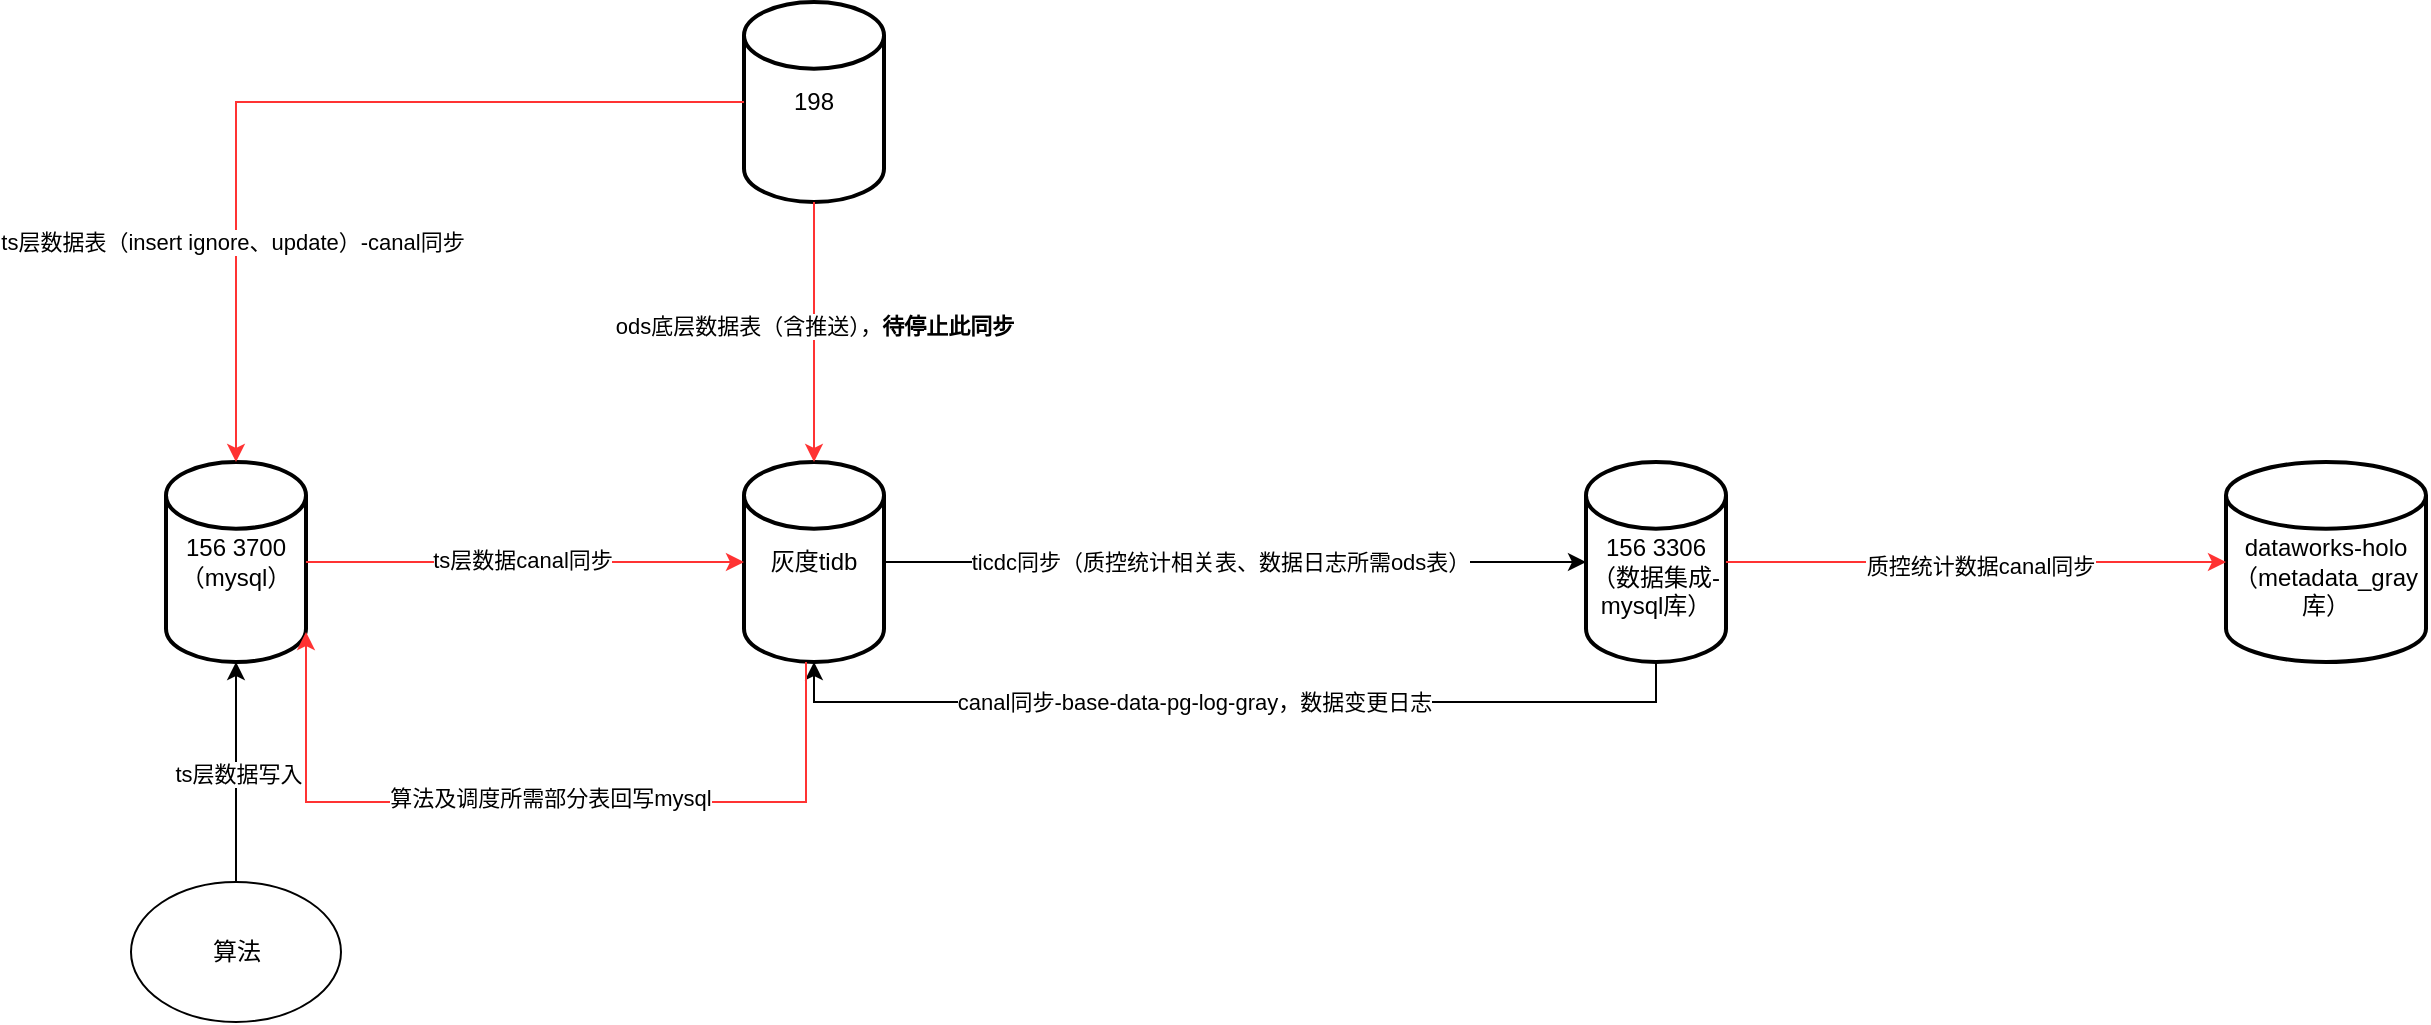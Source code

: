 <mxfile version="24.7.6">
  <diagram name="第 1 页" id="GElzimhvaP8VyL-UQjL8">
    <mxGraphModel dx="1216" dy="665" grid="1" gridSize="10" guides="1" tooltips="1" connect="1" arrows="1" fold="1" page="1" pageScale="1" pageWidth="827" pageHeight="1169" math="0" shadow="0">
      <root>
        <mxCell id="0" />
        <mxCell id="1" parent="0" />
        <mxCell id="7TIMydjO0EbAiF-y4B0n-2" value="156 3700（mysql）" style="strokeWidth=2;html=1;shape=mxgraph.flowchart.database;whiteSpace=wrap;" vertex="1" parent="1">
          <mxGeometry x="90" y="240" width="70" height="100" as="geometry" />
        </mxCell>
        <mxCell id="7TIMydjO0EbAiF-y4B0n-3" value="&lt;div&gt;&lt;br&gt;&lt;/div&gt;156 3306&lt;br&gt;（数据集成-mysql库）" style="strokeWidth=2;html=1;shape=mxgraph.flowchart.database;whiteSpace=wrap;" vertex="1" parent="1">
          <mxGeometry x="800" y="240" width="70" height="100" as="geometry" />
        </mxCell>
        <mxCell id="7TIMydjO0EbAiF-y4B0n-4" value="算法" style="ellipse;whiteSpace=wrap;html=1;" vertex="1" parent="1">
          <mxGeometry x="72.5" y="450" width="105" height="70" as="geometry" />
        </mxCell>
        <mxCell id="7TIMydjO0EbAiF-y4B0n-6" style="edgeStyle=orthogonalEdgeStyle;rounded=0;orthogonalLoop=1;jettySize=auto;html=1;entryX=0.5;entryY=1;entryDx=0;entryDy=0;entryPerimeter=0;" edge="1" parent="1" source="7TIMydjO0EbAiF-y4B0n-4" target="7TIMydjO0EbAiF-y4B0n-2">
          <mxGeometry relative="1" as="geometry" />
        </mxCell>
        <mxCell id="7TIMydjO0EbAiF-y4B0n-7" value="ts层数据写入" style="edgeLabel;html=1;align=center;verticalAlign=middle;resizable=0;points=[];" vertex="1" connectable="0" parent="7TIMydjO0EbAiF-y4B0n-6">
          <mxGeometry x="-0.012" y="-1" relative="1" as="geometry">
            <mxPoint as="offset" />
          </mxGeometry>
        </mxCell>
        <mxCell id="7TIMydjO0EbAiF-y4B0n-9" value="灰度tidb" style="strokeWidth=2;html=1;shape=mxgraph.flowchart.database;whiteSpace=wrap;" vertex="1" parent="1">
          <mxGeometry x="379" y="240" width="70" height="100" as="geometry" />
        </mxCell>
        <mxCell id="7TIMydjO0EbAiF-y4B0n-10" style="edgeStyle=orthogonalEdgeStyle;rounded=0;orthogonalLoop=1;jettySize=auto;html=1;entryX=0;entryY=0.5;entryDx=0;entryDy=0;entryPerimeter=0;strokeColor=#FF3333;" edge="1" parent="1" source="7TIMydjO0EbAiF-y4B0n-2" target="7TIMydjO0EbAiF-y4B0n-9">
          <mxGeometry relative="1" as="geometry" />
        </mxCell>
        <mxCell id="7TIMydjO0EbAiF-y4B0n-11" value="ts层数据canal同步" style="edgeLabel;html=1;align=center;verticalAlign=middle;resizable=0;points=[];" vertex="1" connectable="0" parent="7TIMydjO0EbAiF-y4B0n-10">
          <mxGeometry x="-0.026" y="1" relative="1" as="geometry">
            <mxPoint x="1" as="offset" />
          </mxGeometry>
        </mxCell>
        <mxCell id="7TIMydjO0EbAiF-y4B0n-12" style="edgeStyle=orthogonalEdgeStyle;rounded=0;orthogonalLoop=1;jettySize=auto;html=1;entryX=0;entryY=0.5;entryDx=0;entryDy=0;entryPerimeter=0;" edge="1" parent="1" source="7TIMydjO0EbAiF-y4B0n-9" target="7TIMydjO0EbAiF-y4B0n-3">
          <mxGeometry relative="1" as="geometry" />
        </mxCell>
        <mxCell id="7TIMydjO0EbAiF-y4B0n-21" value="ticdc同步（质控统计相关表、数据日志所需ods表）" style="edgeLabel;html=1;align=center;verticalAlign=middle;resizable=0;points=[];" vertex="1" connectable="0" parent="7TIMydjO0EbAiF-y4B0n-12">
          <mxGeometry x="-0.046" relative="1" as="geometry">
            <mxPoint as="offset" />
          </mxGeometry>
        </mxCell>
        <mxCell id="7TIMydjO0EbAiF-y4B0n-13" value="&lt;div&gt;&lt;br&gt;&lt;/div&gt;dataworks-holo（metadata_gray库）" style="strokeWidth=2;html=1;shape=mxgraph.flowchart.database;whiteSpace=wrap;" vertex="1" parent="1">
          <mxGeometry x="1120" y="240" width="100" height="100" as="geometry" />
        </mxCell>
        <mxCell id="7TIMydjO0EbAiF-y4B0n-14" style="edgeStyle=orthogonalEdgeStyle;rounded=0;orthogonalLoop=1;jettySize=auto;html=1;entryX=0;entryY=0.5;entryDx=0;entryDy=0;entryPerimeter=0;strokeColor=#FF3333;" edge="1" parent="1" source="7TIMydjO0EbAiF-y4B0n-3" target="7TIMydjO0EbAiF-y4B0n-13">
          <mxGeometry relative="1" as="geometry" />
        </mxCell>
        <mxCell id="7TIMydjO0EbAiF-y4B0n-15" value="质控统计数据canal同步" style="edgeLabel;html=1;align=center;verticalAlign=middle;resizable=0;points=[];" vertex="1" connectable="0" parent="7TIMydjO0EbAiF-y4B0n-14">
          <mxGeometry x="0.01" y="-2" relative="1" as="geometry">
            <mxPoint as="offset" />
          </mxGeometry>
        </mxCell>
        <mxCell id="7TIMydjO0EbAiF-y4B0n-16" value="198" style="strokeWidth=2;html=1;shape=mxgraph.flowchart.database;whiteSpace=wrap;" vertex="1" parent="1">
          <mxGeometry x="379" y="10" width="70" height="100" as="geometry" />
        </mxCell>
        <mxCell id="7TIMydjO0EbAiF-y4B0n-17" style="edgeStyle=orthogonalEdgeStyle;rounded=0;orthogonalLoop=1;jettySize=auto;html=1;entryX=0.5;entryY=0;entryDx=0;entryDy=0;entryPerimeter=0;strokeColor=#FF3333;" edge="1" parent="1" source="7TIMydjO0EbAiF-y4B0n-16" target="7TIMydjO0EbAiF-y4B0n-9">
          <mxGeometry relative="1" as="geometry" />
        </mxCell>
        <mxCell id="7TIMydjO0EbAiF-y4B0n-18" value="ods底层数据表（含推送），&lt;b&gt;待停止此同步&lt;/b&gt;" style="edgeLabel;html=1;align=center;verticalAlign=middle;resizable=0;points=[];" vertex="1" connectable="0" parent="7TIMydjO0EbAiF-y4B0n-17">
          <mxGeometry x="-0.049" relative="1" as="geometry">
            <mxPoint as="offset" />
          </mxGeometry>
        </mxCell>
        <mxCell id="7TIMydjO0EbAiF-y4B0n-19" style="edgeStyle=orthogonalEdgeStyle;rounded=0;orthogonalLoop=1;jettySize=auto;html=1;entryX=0.5;entryY=0;entryDx=0;entryDy=0;entryPerimeter=0;strokeColor=#FF3333;" edge="1" parent="1" source="7TIMydjO0EbAiF-y4B0n-16" target="7TIMydjO0EbAiF-y4B0n-2">
          <mxGeometry relative="1" as="geometry" />
        </mxCell>
        <mxCell id="7TIMydjO0EbAiF-y4B0n-20" value="ts层数据表（insert ignore、update）-canal同步" style="edgeLabel;html=1;align=center;verticalAlign=middle;resizable=0;points=[];" vertex="1" connectable="0" parent="7TIMydjO0EbAiF-y4B0n-19">
          <mxGeometry x="0.492" y="-2" relative="1" as="geometry">
            <mxPoint as="offset" />
          </mxGeometry>
        </mxCell>
        <mxCell id="7TIMydjO0EbAiF-y4B0n-25" style="edgeStyle=orthogonalEdgeStyle;rounded=0;orthogonalLoop=1;jettySize=auto;html=1;entryX=0.5;entryY=1;entryDx=0;entryDy=0;entryPerimeter=0;" edge="1" parent="1" source="7TIMydjO0EbAiF-y4B0n-3" target="7TIMydjO0EbAiF-y4B0n-9">
          <mxGeometry relative="1" as="geometry">
            <Array as="points">
              <mxPoint x="835" y="360" />
              <mxPoint x="414" y="360" />
            </Array>
          </mxGeometry>
        </mxCell>
        <mxCell id="7TIMydjO0EbAiF-y4B0n-28" value="canal同步-base-data-pg-log-gray，数据变更日志" style="edgeLabel;html=1;align=center;verticalAlign=middle;resizable=0;points=[];" vertex="1" connectable="0" parent="7TIMydjO0EbAiF-y4B0n-25">
          <mxGeometry x="0.088" relative="1" as="geometry">
            <mxPoint as="offset" />
          </mxGeometry>
        </mxCell>
        <mxCell id="7TIMydjO0EbAiF-y4B0n-26" style="edgeStyle=orthogonalEdgeStyle;rounded=0;orthogonalLoop=1;jettySize=auto;html=1;entryX=1;entryY=0.85;entryDx=0;entryDy=0;entryPerimeter=0;strokeColor=#FF3333;" edge="1" parent="1" target="7TIMydjO0EbAiF-y4B0n-2">
          <mxGeometry relative="1" as="geometry">
            <mxPoint x="410" y="340" as="sourcePoint" />
            <Array as="points">
              <mxPoint x="410" y="410" />
              <mxPoint x="160" y="410" />
            </Array>
          </mxGeometry>
        </mxCell>
        <mxCell id="7TIMydjO0EbAiF-y4B0n-27" value="算法及调度所需部分表回写mysql" style="edgeLabel;html=1;align=center;verticalAlign=middle;resizable=0;points=[];" vertex="1" connectable="0" parent="7TIMydjO0EbAiF-y4B0n-26">
          <mxGeometry x="-0.022" y="-2" relative="1" as="geometry">
            <mxPoint as="offset" />
          </mxGeometry>
        </mxCell>
      </root>
    </mxGraphModel>
  </diagram>
</mxfile>
